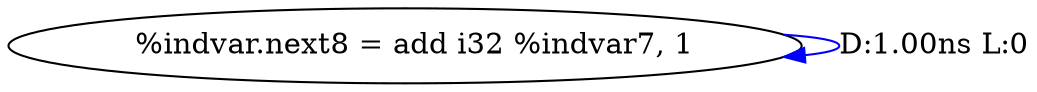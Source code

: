digraph {
Node0x29b5730[label="  %indvar.next8 = add i32 %indvar7, 1"];
Node0x29b5730 -> Node0x29b5730[label="D:1.00ns L:0",color=blue];
}
